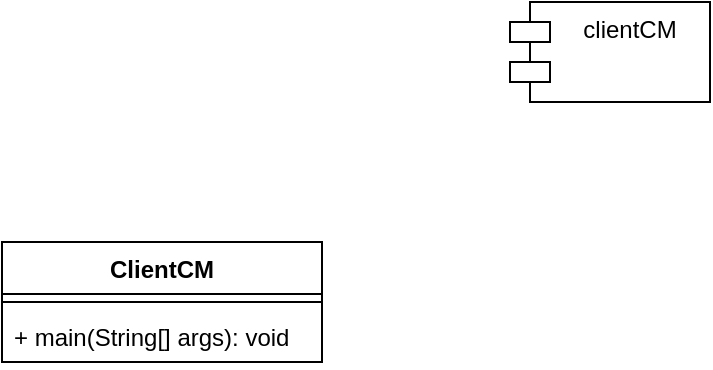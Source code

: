 <mxfile version="21.1.2" type="device">
  <diagram name="Page-1" id="WRkWwR42gZuLrPRDTQbB">
    <mxGraphModel dx="1142" dy="584" grid="1" gridSize="10" guides="1" tooltips="1" connect="1" arrows="1" fold="1" page="1" pageScale="1" pageWidth="827" pageHeight="1169" math="0" shadow="0">
      <root>
        <mxCell id="0" />
        <mxCell id="1" parent="0" />
        <mxCell id="wiro7uZY9FV6LWKzS3-Z-1" value="clientCM" style="shape=module;align=left;spacingLeft=20;align=center;verticalAlign=top;whiteSpace=wrap;html=1;" parent="1" vertex="1">
          <mxGeometry x="364" y="80" width="100" height="50" as="geometry" />
        </mxCell>
        <mxCell id="wiro7uZY9FV6LWKzS3-Z-2" value="ClientCM" style="swimlane;fontStyle=1;align=center;verticalAlign=top;childLayout=stackLayout;horizontal=1;startSize=26;horizontalStack=0;resizeParent=1;resizeParentMax=0;resizeLast=0;collapsible=1;marginBottom=0;whiteSpace=wrap;html=1;" parent="1" vertex="1">
          <mxGeometry x="110" y="200" width="160" height="60" as="geometry" />
        </mxCell>
        <mxCell id="wiro7uZY9FV6LWKzS3-Z-3" value="" style="line;strokeWidth=1;fillColor=none;align=left;verticalAlign=middle;spacingTop=-1;spacingLeft=3;spacingRight=3;rotatable=0;labelPosition=right;points=[];portConstraint=eastwest;strokeColor=inherit;" parent="wiro7uZY9FV6LWKzS3-Z-2" vertex="1">
          <mxGeometry y="26" width="160" height="8" as="geometry" />
        </mxCell>
        <mxCell id="wiro7uZY9FV6LWKzS3-Z-4" value="+ main(String[] args): void" style="text;strokeColor=none;fillColor=none;align=left;verticalAlign=top;spacingLeft=4;spacingRight=4;overflow=hidden;rotatable=0;points=[[0,0.5],[1,0.5]];portConstraint=eastwest;whiteSpace=wrap;html=1;" parent="wiro7uZY9FV6LWKzS3-Z-2" vertex="1">
          <mxGeometry y="34" width="160" height="26" as="geometry" />
        </mxCell>
      </root>
    </mxGraphModel>
  </diagram>
</mxfile>
